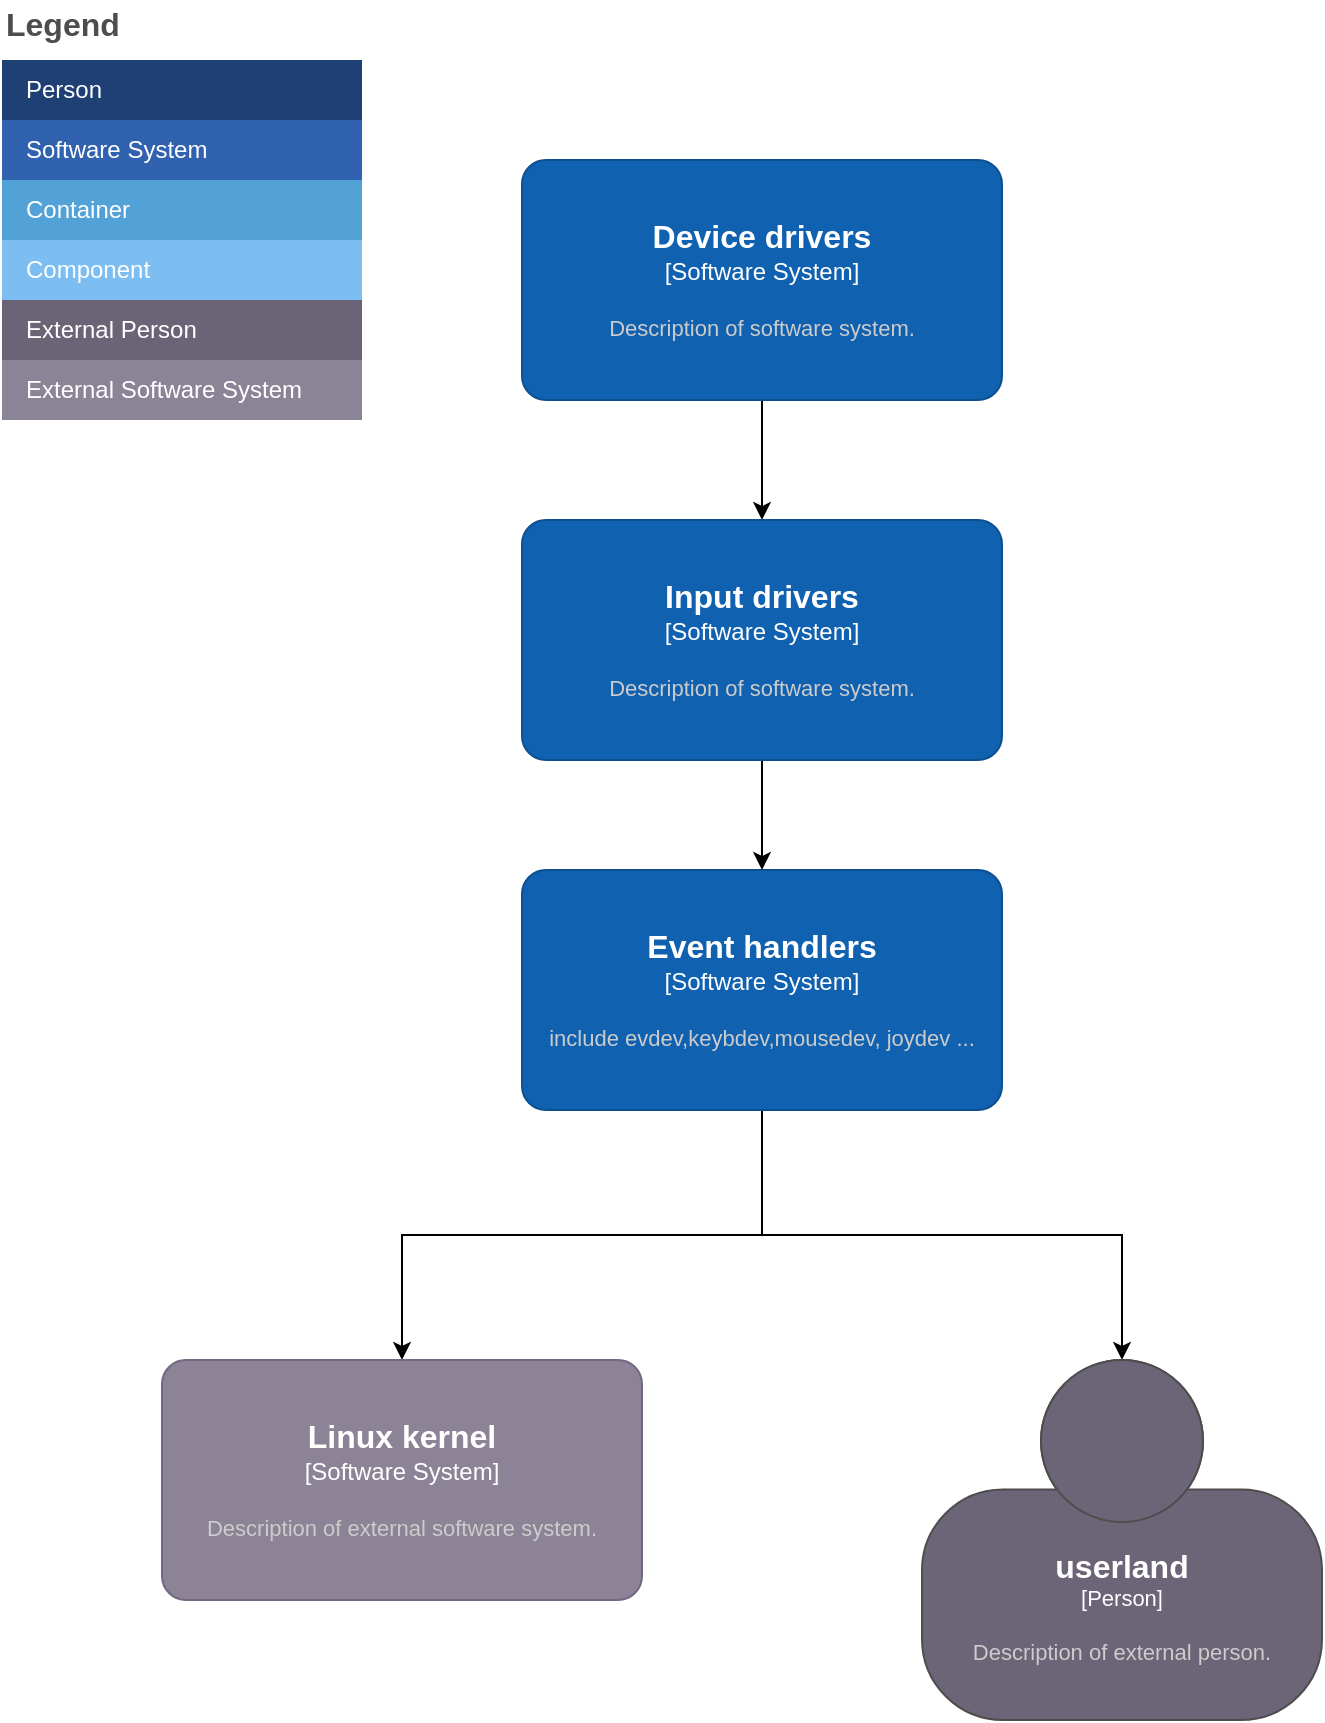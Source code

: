 <mxfile version="20.6.0" type="github">
  <diagram id="5578JtWrQNzM4FYFxF2I" name="第 1 页">
    <mxGraphModel dx="809" dy="633" grid="1" gridSize="10" guides="1" tooltips="1" connect="1" arrows="1" fold="1" page="1" pageScale="1" pageWidth="827" pageHeight="1169" math="0" shadow="0">
      <root>
        <mxCell id="0" />
        <mxCell id="1" parent="0" />
        <mxCell id="_FGq2RaCmis7wTXcvYxK-1" value="Legend" style="align=left;fontSize=16;fontStyle=1;strokeColor=none;fillColor=none;fontColor=#4D4D4D;spacingTop=-8;resizable=0;" vertex="1" parent="1">
          <mxGeometry y="90" width="180" height="30" as="geometry" />
        </mxCell>
        <mxCell id="_FGq2RaCmis7wTXcvYxK-2" value="" style="shape=table;html=1;whiteSpace=wrap;startSize=0;container=1;collapsible=0;childLayout=tableLayout;fillColor=none;align=left;spacingLeft=10;strokeColor=none;rounded=1;arcSize=11;fontColor=#FFFFFF;resizable=0;points=[[0.25,0,0],[0.5,0,0],[0.75,0,0],[1,0.25,0],[1,0.5,0],[1,0.75,0],[0.75,1,0],[0.5,1,0],[0.25,1,0],[0,0.75,0],[0,0.5,0],[0,0.25,0]];" vertex="1" parent="1">
          <mxGeometry y="120" width="180" height="180" as="geometry" />
        </mxCell>
        <mxCell id="_FGq2RaCmis7wTXcvYxK-3" value="Person" style="shape=partialRectangle;html=1;whiteSpace=wrap;connectable=0;fillColor=#1E4074;top=0;left=0;bottom=0;right=0;overflow=hidden;pointerEvents=1;align=left;spacingLeft=10;strokeColor=none;fontColor=#FFFFFF;" vertex="1" parent="_FGq2RaCmis7wTXcvYxK-2">
          <mxGeometry width="180" height="30" as="geometry" />
        </mxCell>
        <mxCell id="_FGq2RaCmis7wTXcvYxK-4" value="Software System" style="shape=partialRectangle;html=1;whiteSpace=wrap;connectable=0;fillColor=#3162AF;top=0;left=0;bottom=0;right=0;overflow=hidden;pointerEvents=1;align=left;spacingLeft=10;fontColor=#FFFFFF;" vertex="1" parent="_FGq2RaCmis7wTXcvYxK-2">
          <mxGeometry y="30" width="180" height="30" as="geometry" />
        </mxCell>
        <mxCell id="_FGq2RaCmis7wTXcvYxK-5" value="Container" style="shape=partialRectangle;html=1;whiteSpace=wrap;connectable=0;fillColor=#52A2D8;top=0;left=0;bottom=0;right=0;overflow=hidden;pointerEvents=1;align=left;spacingLeft=10;fontColor=#FFFFFF;" vertex="1" parent="_FGq2RaCmis7wTXcvYxK-2">
          <mxGeometry y="60" width="180" height="30" as="geometry" />
        </mxCell>
        <mxCell id="_FGq2RaCmis7wTXcvYxK-6" value="Component" style="shape=partialRectangle;html=1;whiteSpace=wrap;connectable=0;fillColor=#7CBEF1;top=0;left=0;bottom=0;right=0;overflow=hidden;pointerEvents=1;align=left;spacingLeft=10;fontColor=#FFFFFF;" vertex="1" parent="_FGq2RaCmis7wTXcvYxK-2">
          <mxGeometry y="90" width="180" height="30" as="geometry" />
        </mxCell>
        <mxCell id="_FGq2RaCmis7wTXcvYxK-7" value="External Person" style="shape=partialRectangle;html=1;whiteSpace=wrap;connectable=0;fillColor=#6B6477;top=0;left=0;bottom=0;right=0;overflow=hidden;pointerEvents=1;align=left;spacingLeft=10;fontColor=#FFFFFF;" vertex="1" parent="_FGq2RaCmis7wTXcvYxK-2">
          <mxGeometry y="120" width="180" height="30" as="geometry" />
        </mxCell>
        <mxCell id="_FGq2RaCmis7wTXcvYxK-8" value="External Software System" style="shape=partialRectangle;html=1;whiteSpace=wrap;connectable=0;fillColor=#8B8496;top=0;left=0;bottom=0;right=0;overflow=hidden;pointerEvents=1;align=left;spacingLeft=10;fontColor=#FFFFFF;" vertex="1" parent="_FGq2RaCmis7wTXcvYxK-2">
          <mxGeometry y="150" width="180" height="30" as="geometry" />
        </mxCell>
        <mxCell id="_FGq2RaCmis7wTXcvYxK-12" style="edgeStyle=orthogonalEdgeStyle;rounded=0;orthogonalLoop=1;jettySize=auto;html=1;" edge="1" parent="1" source="_FGq2RaCmis7wTXcvYxK-9" target="_FGq2RaCmis7wTXcvYxK-11">
          <mxGeometry relative="1" as="geometry" />
        </mxCell>
        <object placeholders="1" c4Name="Device drivers" c4Type="Software System" c4Description="Description of software system." label="&lt;font style=&quot;font-size: 16px&quot;&gt;&lt;b&gt;%c4Name%&lt;/b&gt;&lt;/font&gt;&lt;div&gt;[%c4Type%]&lt;/div&gt;&lt;br&gt;&lt;div&gt;&lt;font style=&quot;font-size: 11px&quot;&gt;&lt;font color=&quot;#cccccc&quot;&gt;%c4Description%&lt;/font&gt;&lt;/div&gt;" id="_FGq2RaCmis7wTXcvYxK-9">
          <mxCell style="rounded=1;whiteSpace=wrap;html=1;labelBackgroundColor=none;fillColor=#1061B0;fontColor=#ffffff;align=center;arcSize=10;strokeColor=#0D5091;metaEdit=1;resizable=0;points=[[0.25,0,0],[0.5,0,0],[0.75,0,0],[1,0.25,0],[1,0.5,0],[1,0.75,0],[0.75,1,0],[0.5,1,0],[0.25,1,0],[0,0.75,0],[0,0.5,0],[0,0.25,0]];" vertex="1" parent="1">
            <mxGeometry x="260" y="170" width="240" height="120" as="geometry" />
          </mxCell>
        </object>
        <mxCell id="_FGq2RaCmis7wTXcvYxK-15" style="edgeStyle=orthogonalEdgeStyle;rounded=0;orthogonalLoop=1;jettySize=auto;html=1;" edge="1" parent="1" source="_FGq2RaCmis7wTXcvYxK-10" target="_FGq2RaCmis7wTXcvYxK-14">
          <mxGeometry relative="1" as="geometry" />
        </mxCell>
        <mxCell id="_FGq2RaCmis7wTXcvYxK-17" style="edgeStyle=orthogonalEdgeStyle;rounded=0;orthogonalLoop=1;jettySize=auto;html=1;" edge="1" parent="1" source="_FGq2RaCmis7wTXcvYxK-10" target="_FGq2RaCmis7wTXcvYxK-16">
          <mxGeometry relative="1" as="geometry" />
        </mxCell>
        <object placeholders="1" c4Name="Event handlers" c4Type="Software System" c4Description="include evdev,keybdev,mousedev, joydev ..." label="&lt;font style=&quot;font-size: 16px&quot;&gt;&lt;b&gt;%c4Name%&lt;/b&gt;&lt;/font&gt;&lt;div&gt;[%c4Type%]&lt;/div&gt;&lt;br&gt;&lt;div&gt;&lt;font style=&quot;font-size: 11px&quot;&gt;&lt;font color=&quot;#cccccc&quot;&gt;%c4Description%&lt;/font&gt;&lt;/div&gt;" id="_FGq2RaCmis7wTXcvYxK-10">
          <mxCell style="rounded=1;whiteSpace=wrap;html=1;labelBackgroundColor=none;fillColor=#1061B0;fontColor=#ffffff;align=center;arcSize=10;strokeColor=#0D5091;metaEdit=1;resizable=0;points=[[0.25,0,0],[0.5,0,0],[0.75,0,0],[1,0.25,0],[1,0.5,0],[1,0.75,0],[0.75,1,0],[0.5,1,0],[0.25,1,0],[0,0.75,0],[0,0.5,0],[0,0.25,0]];" vertex="1" parent="1">
            <mxGeometry x="260" y="525" width="240" height="120" as="geometry" />
          </mxCell>
        </object>
        <mxCell id="_FGq2RaCmis7wTXcvYxK-13" style="edgeStyle=orthogonalEdgeStyle;rounded=0;orthogonalLoop=1;jettySize=auto;html=1;" edge="1" parent="1" source="_FGq2RaCmis7wTXcvYxK-11" target="_FGq2RaCmis7wTXcvYxK-10">
          <mxGeometry relative="1" as="geometry" />
        </mxCell>
        <object placeholders="1" c4Name="Input drivers" c4Type="Software System" c4Description="Description of software system." label="&lt;font style=&quot;font-size: 16px&quot;&gt;&lt;b&gt;%c4Name%&lt;/b&gt;&lt;/font&gt;&lt;div&gt;[%c4Type%]&lt;/div&gt;&lt;br&gt;&lt;div&gt;&lt;font style=&quot;font-size: 11px&quot;&gt;&lt;font color=&quot;#cccccc&quot;&gt;%c4Description%&lt;/font&gt;&lt;/div&gt;" id="_FGq2RaCmis7wTXcvYxK-11">
          <mxCell style="rounded=1;whiteSpace=wrap;html=1;labelBackgroundColor=none;fillColor=#1061B0;fontColor=#ffffff;align=center;arcSize=10;strokeColor=#0D5091;metaEdit=1;resizable=0;points=[[0.25,0,0],[0.5,0,0],[0.75,0,0],[1,0.25,0],[1,0.5,0],[1,0.75,0],[0.75,1,0],[0.5,1,0],[0.25,1,0],[0,0.75,0],[0,0.5,0],[0,0.25,0]];" vertex="1" parent="1">
            <mxGeometry x="260" y="350" width="240" height="120" as="geometry" />
          </mxCell>
        </object>
        <object placeholders="1" c4Name="userland" c4Type="Person" c4Description="Description of external person." label="&lt;font style=&quot;font-size: 16px&quot;&gt;&lt;b&gt;%c4Name%&lt;/b&gt;&lt;/font&gt;&lt;div&gt;[%c4Type%]&lt;/div&gt;&lt;br&gt;&lt;div&gt;&lt;font style=&quot;font-size: 11px&quot;&gt;&lt;font color=&quot;#cccccc&quot;&gt;%c4Description%&lt;/font&gt;&lt;/div&gt;" id="_FGq2RaCmis7wTXcvYxK-14">
          <mxCell style="html=1;fontSize=11;dashed=0;whiteSpace=wrap;fillColor=#6C6477;strokeColor=#4D4D4D;fontColor=#ffffff;shape=mxgraph.c4.person2;align=center;metaEdit=1;points=[[0.5,0,0],[1,0.5,0],[1,0.75,0],[0.75,1,0],[0.5,1,0],[0.25,1,0],[0,0.75,0],[0,0.5,0]];resizable=0;" vertex="1" parent="1">
            <mxGeometry x="460" y="770" width="200" height="180" as="geometry" />
          </mxCell>
        </object>
        <object placeholders="1" c4Name="Linux kernel" c4Type="Software System" c4Description="Description of external software system." label="&lt;font style=&quot;font-size: 16px&quot;&gt;&lt;b&gt;%c4Name%&lt;/b&gt;&lt;/font&gt;&lt;div&gt;[%c4Type%]&lt;/div&gt;&lt;br&gt;&lt;div&gt;&lt;font style=&quot;font-size: 11px&quot;&gt;&lt;font color=&quot;#cccccc&quot;&gt;%c4Description%&lt;/font&gt;&lt;/div&gt;" id="_FGq2RaCmis7wTXcvYxK-16">
          <mxCell style="rounded=1;whiteSpace=wrap;html=1;labelBackgroundColor=none;fillColor=#8C8496;fontColor=#ffffff;align=center;arcSize=10;strokeColor=#736782;metaEdit=1;resizable=0;points=[[0.25,0,0],[0.5,0,0],[0.75,0,0],[1,0.25,0],[1,0.5,0],[1,0.75,0],[0.75,1,0],[0.5,1,0],[0.25,1,0],[0,0.75,0],[0,0.5,0],[0,0.25,0]];" vertex="1" parent="1">
            <mxGeometry x="80" y="770" width="240" height="120" as="geometry" />
          </mxCell>
        </object>
      </root>
    </mxGraphModel>
  </diagram>
</mxfile>
